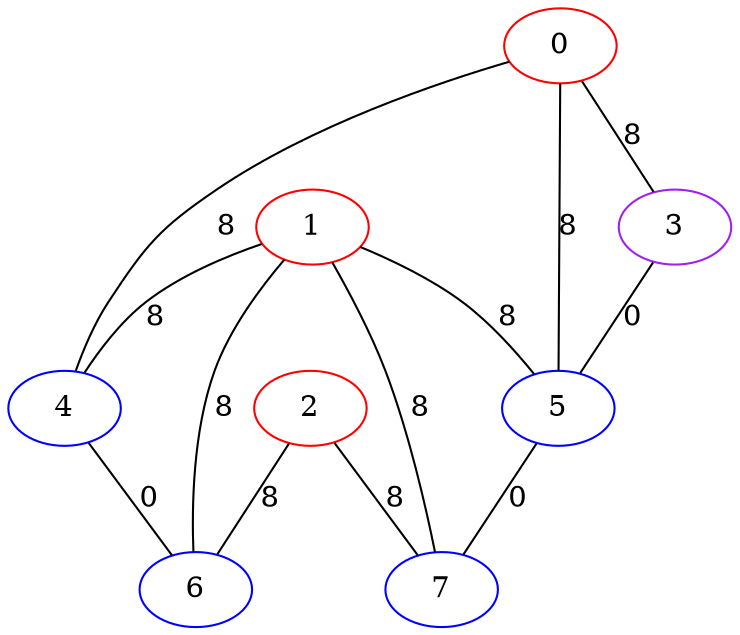 graph "" {
0 [color=red, weight=1];
1 [color=red, weight=1];
2 [color=red, weight=1];
3 [color=purple, weight=4];
4 [color=blue, weight=3];
5 [color=blue, weight=3];
6 [color=blue, weight=3];
7 [color=blue, weight=3];
0 -- 3  [key=0, label=8];
0 -- 4  [key=0, label=8];
0 -- 5  [key=0, label=8];
1 -- 4  [key=0, label=8];
1 -- 5  [key=0, label=8];
1 -- 6  [key=0, label=8];
1 -- 7  [key=0, label=8];
2 -- 6  [key=0, label=8];
2 -- 7  [key=0, label=8];
3 -- 5  [key=0, label=0];
4 -- 6  [key=0, label=0];
5 -- 7  [key=0, label=0];
}
